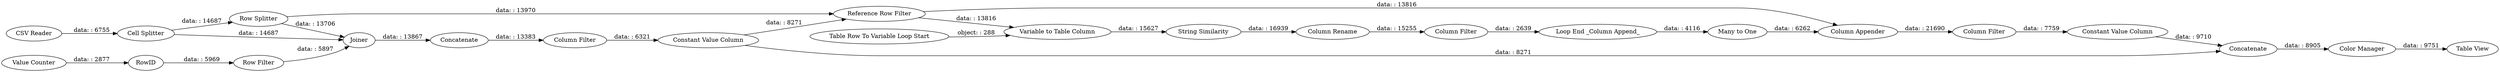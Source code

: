 digraph {
	"5713729013070261791_38" [label="Constant Value Column"]
	"8644139842693209529_40" [label="Row Splitter"]
	"-5369047517481844192_18" [label="Value Counter"]
	"-5649760449666988214_36" [label="Column Filter"]
	"8644139842693209529_39" [label=Concatenate]
	"5713729013070261791_34" [label="Column Appender"]
	"5713729013070261791_27" [label="String Similarity"]
	"-5649760449666988214_23" [label=Concatenate]
	"-5649760449666988214_22" [label=Joiner]
	"5713729013070261791_25" [label="Variable to Table Column"]
	"8644139842693209529_17" [label="Cell Splitter"]
	"8644139842693209529_43" [label="Table View"]
	"-5369047517481844192_19" [label="Row Filter"]
	"5713729013070261791_35" [label="Column Filter"]
	"5713729013070261791_28" [label="Reference Row Filter"]
	"5713729013070261791_31" [label="Column Filter"]
	"5713729013070261791_32" [label="Loop End _Column Append_"]
	"5713729013070261791_24" [label="Table Row To Variable Loop Start"]
	"-5369047517481844192_20" [label=RowID]
	"8644139842693209529_44" [label="Color Manager"]
	"8644139842693209529_16" [label="CSV Reader"]
	"5713729013070261791_30" [label="Column Rename"]
	"-5649760449666988214_37" [label="Constant Value Column"]
	"5713729013070261791_33" [label="Many to One"]
	"8644139842693209529_39" -> "8644139842693209529_44" [label="data: : 8905"]
	"-5369047517481844192_18" -> "-5369047517481844192_20" [label="data: : 2877"]
	"-5649760449666988214_37" -> "8644139842693209529_39" [label="data: : 8271"]
	"8644139842693209529_44" -> "8644139842693209529_43" [label="data: : 9751"]
	"5713729013070261791_24" -> "5713729013070261791_25" [label="object: : 288"]
	"5713729013070261791_35" -> "5713729013070261791_38" [label="data: : 7759"]
	"5713729013070261791_27" -> "5713729013070261791_30" [label="data: : 16939"]
	"8644139842693209529_40" -> "-5649760449666988214_22" [label="data: : 13706"]
	"5713729013070261791_32" -> "5713729013070261791_33" [label="data: : 4116"]
	"5713729013070261791_38" -> "8644139842693209529_39" [label="data: : 9710"]
	"8644139842693209529_40" -> "5713729013070261791_28" [label="data: : 13970"]
	"5713729013070261791_28" -> "5713729013070261791_25" [label="data: : 13816"]
	"8644139842693209529_16" -> "8644139842693209529_17" [label="data: : 6755"]
	"-5649760449666988214_36" -> "-5649760449666988214_37" [label="data: : 6321"]
	"5713729013070261791_34" -> "5713729013070261791_35" [label="data: : 21690"]
	"-5649760449666988214_23" -> "-5649760449666988214_36" [label="data: : 13383"]
	"5713729013070261791_28" -> "5713729013070261791_34" [label="data: : 13816"]
	"-5649760449666988214_22" -> "-5649760449666988214_23" [label="data: : 13867"]
	"8644139842693209529_17" -> "8644139842693209529_40" [label="data: : 14687"]
	"-5649760449666988214_37" -> "5713729013070261791_28" [label="data: : 8271"]
	"5713729013070261791_25" -> "5713729013070261791_27" [label="data: : 15627"]
	"-5369047517481844192_20" -> "-5369047517481844192_19" [label="data: : 5969"]
	"5713729013070261791_33" -> "5713729013070261791_34" [label="data: : 6262"]
	"8644139842693209529_17" -> "-5649760449666988214_22" [label="data: : 14687"]
	"5713729013070261791_30" -> "5713729013070261791_31" [label="data: : 15255"]
	"-5369047517481844192_19" -> "-5649760449666988214_22" [label="data: : 5897"]
	"5713729013070261791_31" -> "5713729013070261791_32" [label="data: : 2639"]
	rankdir=LR
}
